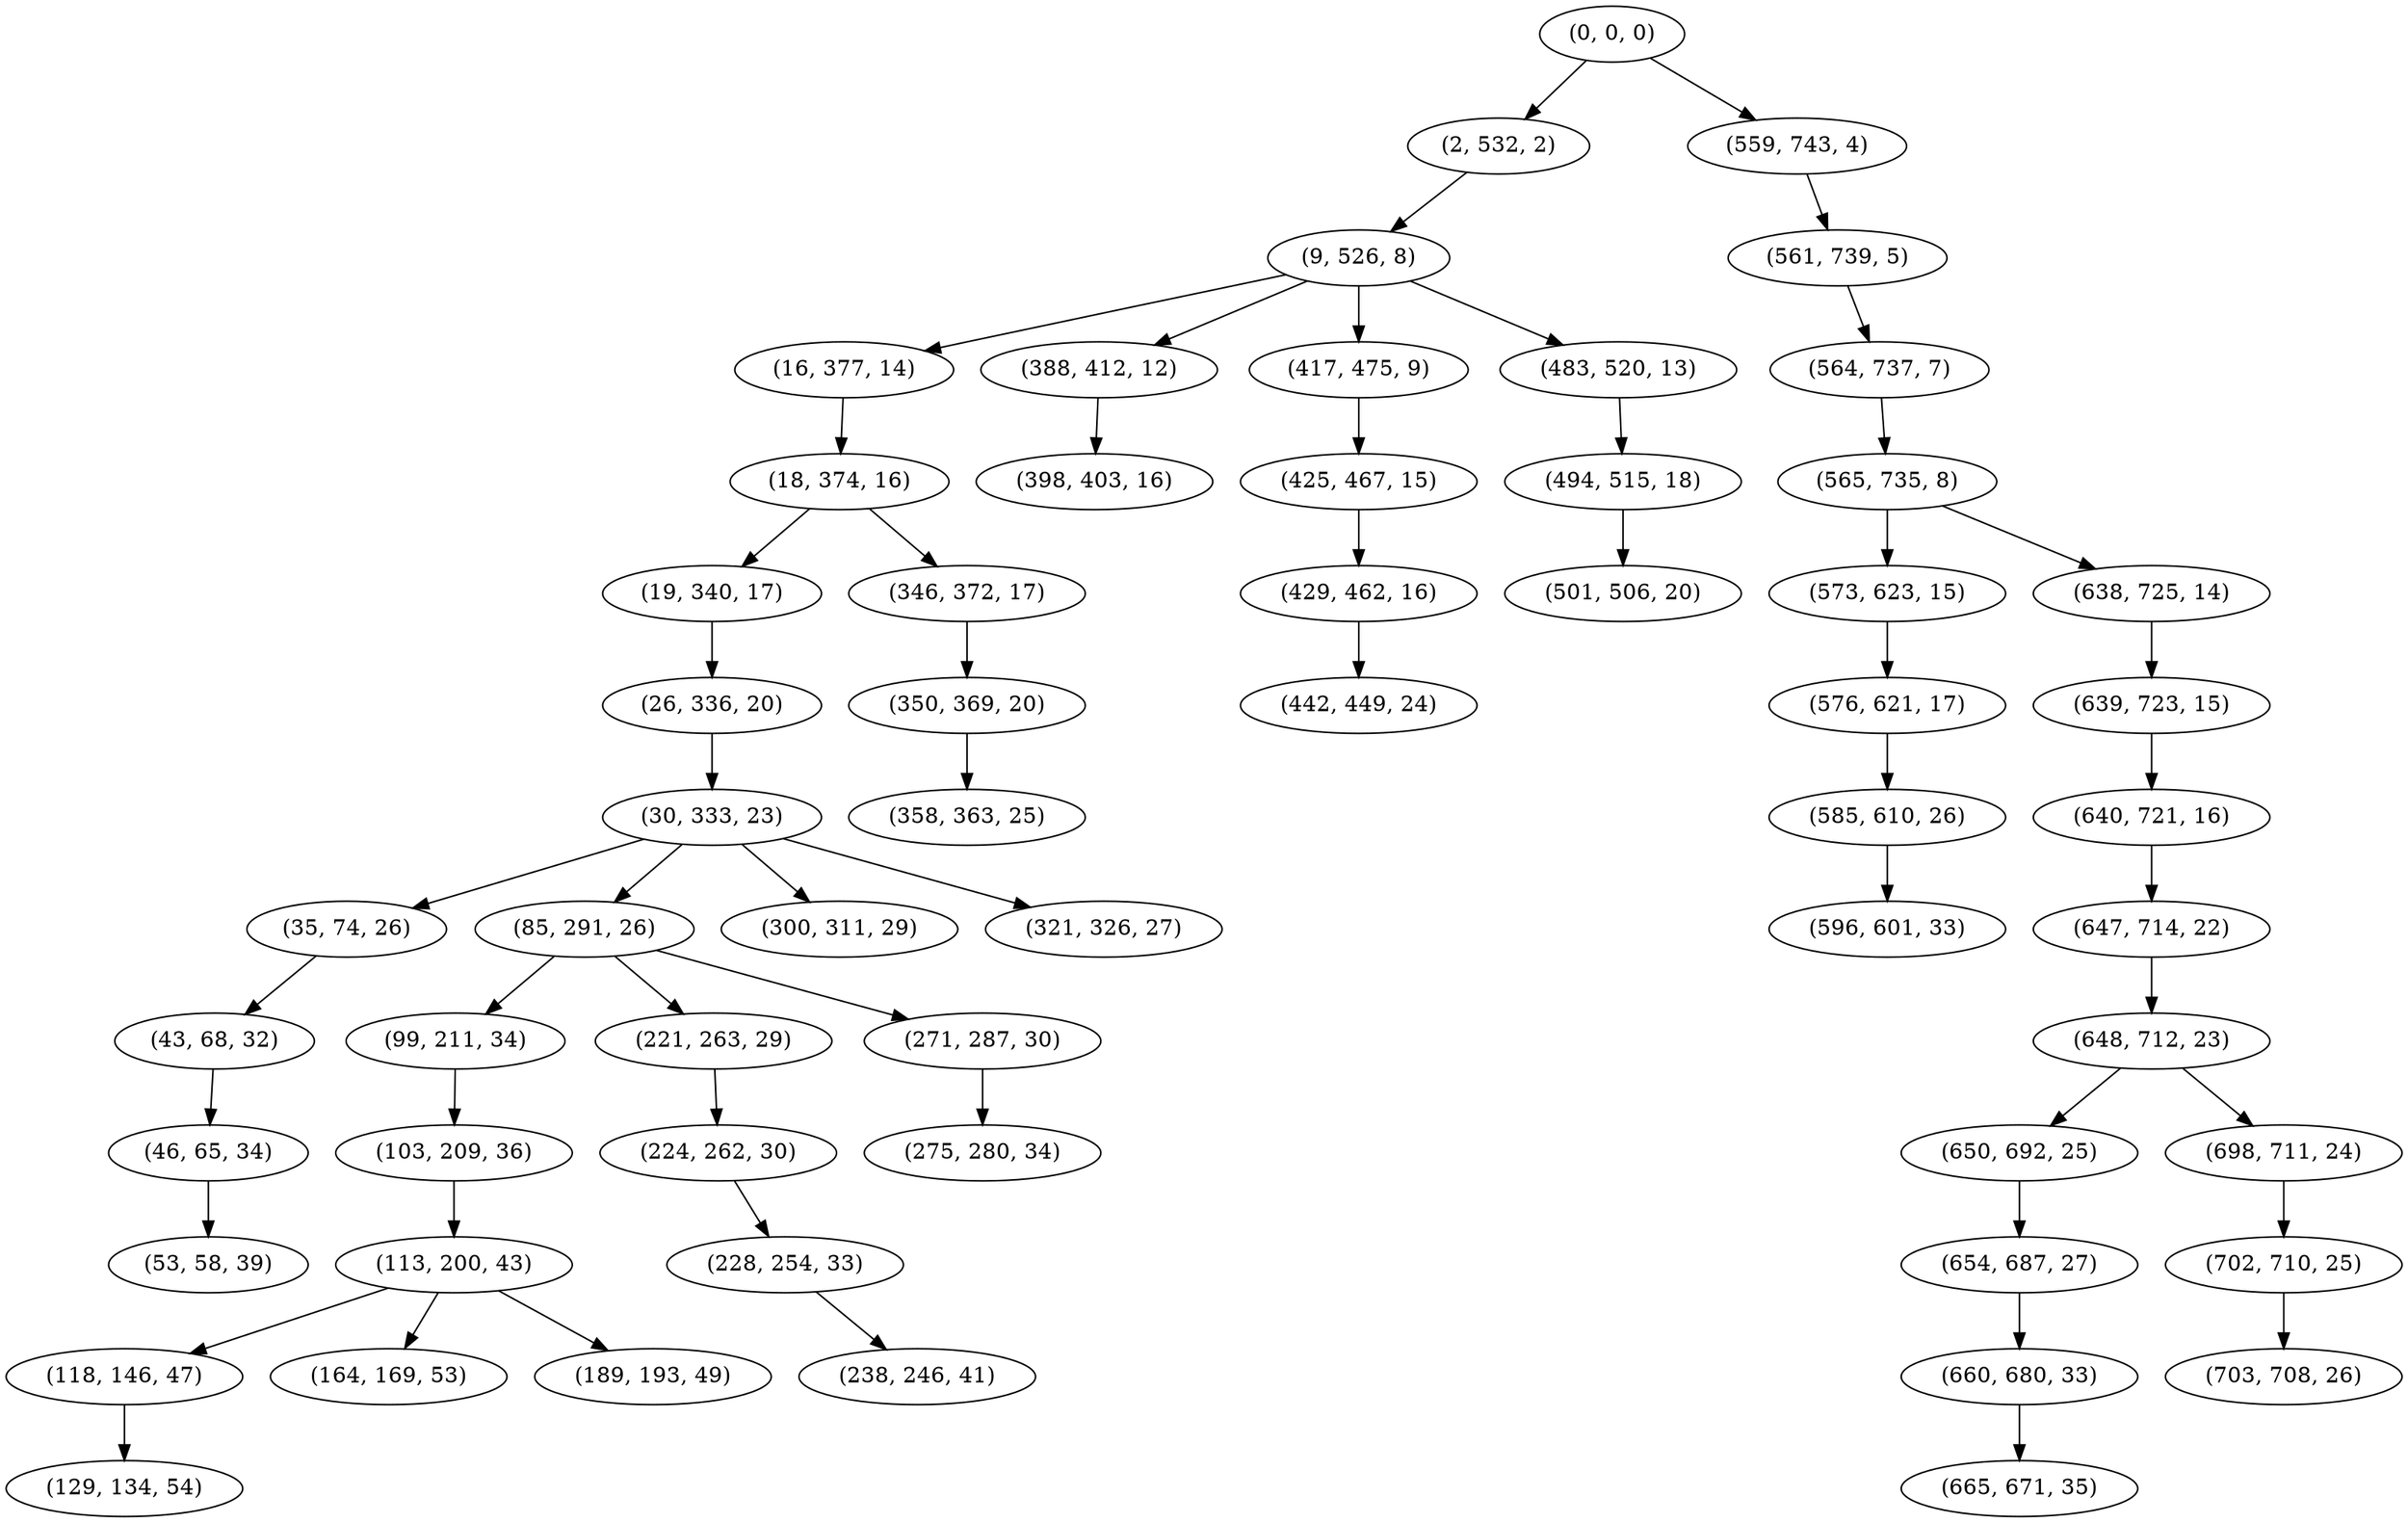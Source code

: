 digraph tree {
    "(0, 0, 0)";
    "(2, 532, 2)";
    "(9, 526, 8)";
    "(16, 377, 14)";
    "(18, 374, 16)";
    "(19, 340, 17)";
    "(26, 336, 20)";
    "(30, 333, 23)";
    "(35, 74, 26)";
    "(43, 68, 32)";
    "(46, 65, 34)";
    "(53, 58, 39)";
    "(85, 291, 26)";
    "(99, 211, 34)";
    "(103, 209, 36)";
    "(113, 200, 43)";
    "(118, 146, 47)";
    "(129, 134, 54)";
    "(164, 169, 53)";
    "(189, 193, 49)";
    "(221, 263, 29)";
    "(224, 262, 30)";
    "(228, 254, 33)";
    "(238, 246, 41)";
    "(271, 287, 30)";
    "(275, 280, 34)";
    "(300, 311, 29)";
    "(321, 326, 27)";
    "(346, 372, 17)";
    "(350, 369, 20)";
    "(358, 363, 25)";
    "(388, 412, 12)";
    "(398, 403, 16)";
    "(417, 475, 9)";
    "(425, 467, 15)";
    "(429, 462, 16)";
    "(442, 449, 24)";
    "(483, 520, 13)";
    "(494, 515, 18)";
    "(501, 506, 20)";
    "(559, 743, 4)";
    "(561, 739, 5)";
    "(564, 737, 7)";
    "(565, 735, 8)";
    "(573, 623, 15)";
    "(576, 621, 17)";
    "(585, 610, 26)";
    "(596, 601, 33)";
    "(638, 725, 14)";
    "(639, 723, 15)";
    "(640, 721, 16)";
    "(647, 714, 22)";
    "(648, 712, 23)";
    "(650, 692, 25)";
    "(654, 687, 27)";
    "(660, 680, 33)";
    "(665, 671, 35)";
    "(698, 711, 24)";
    "(702, 710, 25)";
    "(703, 708, 26)";
    "(0, 0, 0)" -> "(2, 532, 2)";
    "(0, 0, 0)" -> "(559, 743, 4)";
    "(2, 532, 2)" -> "(9, 526, 8)";
    "(9, 526, 8)" -> "(16, 377, 14)";
    "(9, 526, 8)" -> "(388, 412, 12)";
    "(9, 526, 8)" -> "(417, 475, 9)";
    "(9, 526, 8)" -> "(483, 520, 13)";
    "(16, 377, 14)" -> "(18, 374, 16)";
    "(18, 374, 16)" -> "(19, 340, 17)";
    "(18, 374, 16)" -> "(346, 372, 17)";
    "(19, 340, 17)" -> "(26, 336, 20)";
    "(26, 336, 20)" -> "(30, 333, 23)";
    "(30, 333, 23)" -> "(35, 74, 26)";
    "(30, 333, 23)" -> "(85, 291, 26)";
    "(30, 333, 23)" -> "(300, 311, 29)";
    "(30, 333, 23)" -> "(321, 326, 27)";
    "(35, 74, 26)" -> "(43, 68, 32)";
    "(43, 68, 32)" -> "(46, 65, 34)";
    "(46, 65, 34)" -> "(53, 58, 39)";
    "(85, 291, 26)" -> "(99, 211, 34)";
    "(85, 291, 26)" -> "(221, 263, 29)";
    "(85, 291, 26)" -> "(271, 287, 30)";
    "(99, 211, 34)" -> "(103, 209, 36)";
    "(103, 209, 36)" -> "(113, 200, 43)";
    "(113, 200, 43)" -> "(118, 146, 47)";
    "(113, 200, 43)" -> "(164, 169, 53)";
    "(113, 200, 43)" -> "(189, 193, 49)";
    "(118, 146, 47)" -> "(129, 134, 54)";
    "(221, 263, 29)" -> "(224, 262, 30)";
    "(224, 262, 30)" -> "(228, 254, 33)";
    "(228, 254, 33)" -> "(238, 246, 41)";
    "(271, 287, 30)" -> "(275, 280, 34)";
    "(346, 372, 17)" -> "(350, 369, 20)";
    "(350, 369, 20)" -> "(358, 363, 25)";
    "(388, 412, 12)" -> "(398, 403, 16)";
    "(417, 475, 9)" -> "(425, 467, 15)";
    "(425, 467, 15)" -> "(429, 462, 16)";
    "(429, 462, 16)" -> "(442, 449, 24)";
    "(483, 520, 13)" -> "(494, 515, 18)";
    "(494, 515, 18)" -> "(501, 506, 20)";
    "(559, 743, 4)" -> "(561, 739, 5)";
    "(561, 739, 5)" -> "(564, 737, 7)";
    "(564, 737, 7)" -> "(565, 735, 8)";
    "(565, 735, 8)" -> "(573, 623, 15)";
    "(565, 735, 8)" -> "(638, 725, 14)";
    "(573, 623, 15)" -> "(576, 621, 17)";
    "(576, 621, 17)" -> "(585, 610, 26)";
    "(585, 610, 26)" -> "(596, 601, 33)";
    "(638, 725, 14)" -> "(639, 723, 15)";
    "(639, 723, 15)" -> "(640, 721, 16)";
    "(640, 721, 16)" -> "(647, 714, 22)";
    "(647, 714, 22)" -> "(648, 712, 23)";
    "(648, 712, 23)" -> "(650, 692, 25)";
    "(648, 712, 23)" -> "(698, 711, 24)";
    "(650, 692, 25)" -> "(654, 687, 27)";
    "(654, 687, 27)" -> "(660, 680, 33)";
    "(660, 680, 33)" -> "(665, 671, 35)";
    "(698, 711, 24)" -> "(702, 710, 25)";
    "(702, 710, 25)" -> "(703, 708, 26)";
}

